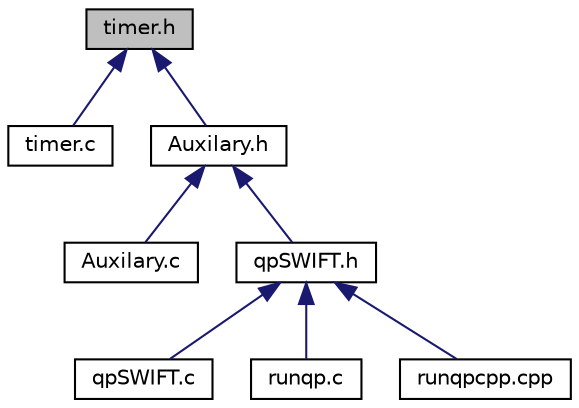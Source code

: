 digraph "timer.h"
{
 // LATEX_PDF_SIZE
  bgcolor="transparent";
  edge [fontname="Helvetica",fontsize="10",labelfontname="Helvetica",labelfontsize="10"];
  node [fontname="Helvetica",fontsize="10",shape=record];
  Node1 [label="timer.h",height=0.2,width=0.4,color="black", fillcolor="grey75", style="filled", fontcolor="black",tooltip=" "];
  Node1 -> Node2 [dir="back",color="midnightblue",fontsize="10",style="solid",fontname="Helvetica"];
  Node2 [label="timer.c",height=0.2,width=0.4,color="black",URL="$timer_8c.html",tooltip=" "];
  Node1 -> Node3 [dir="back",color="midnightblue",fontsize="10",style="solid",fontname="Helvetica"];
  Node3 [label="Auxilary.h",height=0.2,width=0.4,color="black",URL="$Auxilary_8h.html",tooltip=" "];
  Node3 -> Node4 [dir="back",color="midnightblue",fontsize="10",style="solid",fontname="Helvetica"];
  Node4 [label="Auxilary.c",height=0.2,width=0.4,color="black",URL="$Auxilary_8c.html",tooltip=" "];
  Node3 -> Node5 [dir="back",color="midnightblue",fontsize="10",style="solid",fontname="Helvetica"];
  Node5 [label="qpSWIFT.h",height=0.2,width=0.4,color="black",URL="$qpSWIFT_8h.html",tooltip=" "];
  Node5 -> Node6 [dir="back",color="midnightblue",fontsize="10",style="solid",fontname="Helvetica"];
  Node6 [label="qpSWIFT.c",height=0.2,width=0.4,color="black",URL="$qpSWIFT_8c.html",tooltip=" "];
  Node5 -> Node7 [dir="back",color="midnightblue",fontsize="10",style="solid",fontname="Helvetica"];
  Node7 [label="runqp.c",height=0.2,width=0.4,color="black",URL="$runqp_8c.html",tooltip=" "];
  Node5 -> Node8 [dir="back",color="midnightblue",fontsize="10",style="solid",fontname="Helvetica"];
  Node8 [label="runqpcpp.cpp",height=0.2,width=0.4,color="black",URL="$runqpcpp_8cpp.html",tooltip=" "];
}
